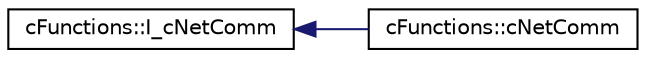 digraph "Graphical Class Hierarchy"
{
 // INTERACTIVE_SVG=YES
 // LATEX_PDF_SIZE
  edge [fontname="Helvetica",fontsize="10",labelfontname="Helvetica",labelfontsize="10"];
  node [fontname="Helvetica",fontsize="10",shape=record];
  rankdir="LR";
  Node0 [label="cFunctions::I_cNetComm",height=0.2,width=0.4,color="black", fillcolor="white", style="filled",URL="$d0/d7a/classcFunctions_1_1I__cNetComm.html",tooltip="interfaec for the cnetcomm class for mocking"];
  Node0 -> Node1 [dir="back",color="midnightblue",fontsize="10",style="solid",fontname="Helvetica"];
  Node1 [label="cFunctions::cNetComm",height=0.2,width=0.4,color="black", fillcolor="white", style="filled",URL="$dd/dec/classcFunctions_1_1cNetComm.html",tooltip="cNetComm Header file"];
}
